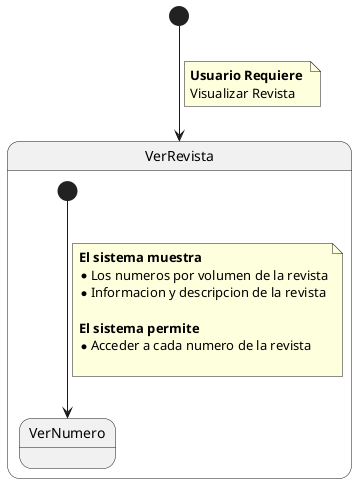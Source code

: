 @startuml Detalle Caso de Uso Ver Revista

State VerRevista {

    State VerNumero 
    [*] ---> VerNumero
    note on link
        **El sistema muestra **
        * Los numeros por volumen de la revista
        * Informacion y descripcion de la revista
        
        **El sistema permite **
        * Acceder a cada numero de la revista

    end note

}

[*] --> VerRevista
note on link
    **Usuario Requiere **
    Visualizar Revista
end note





@enduml
